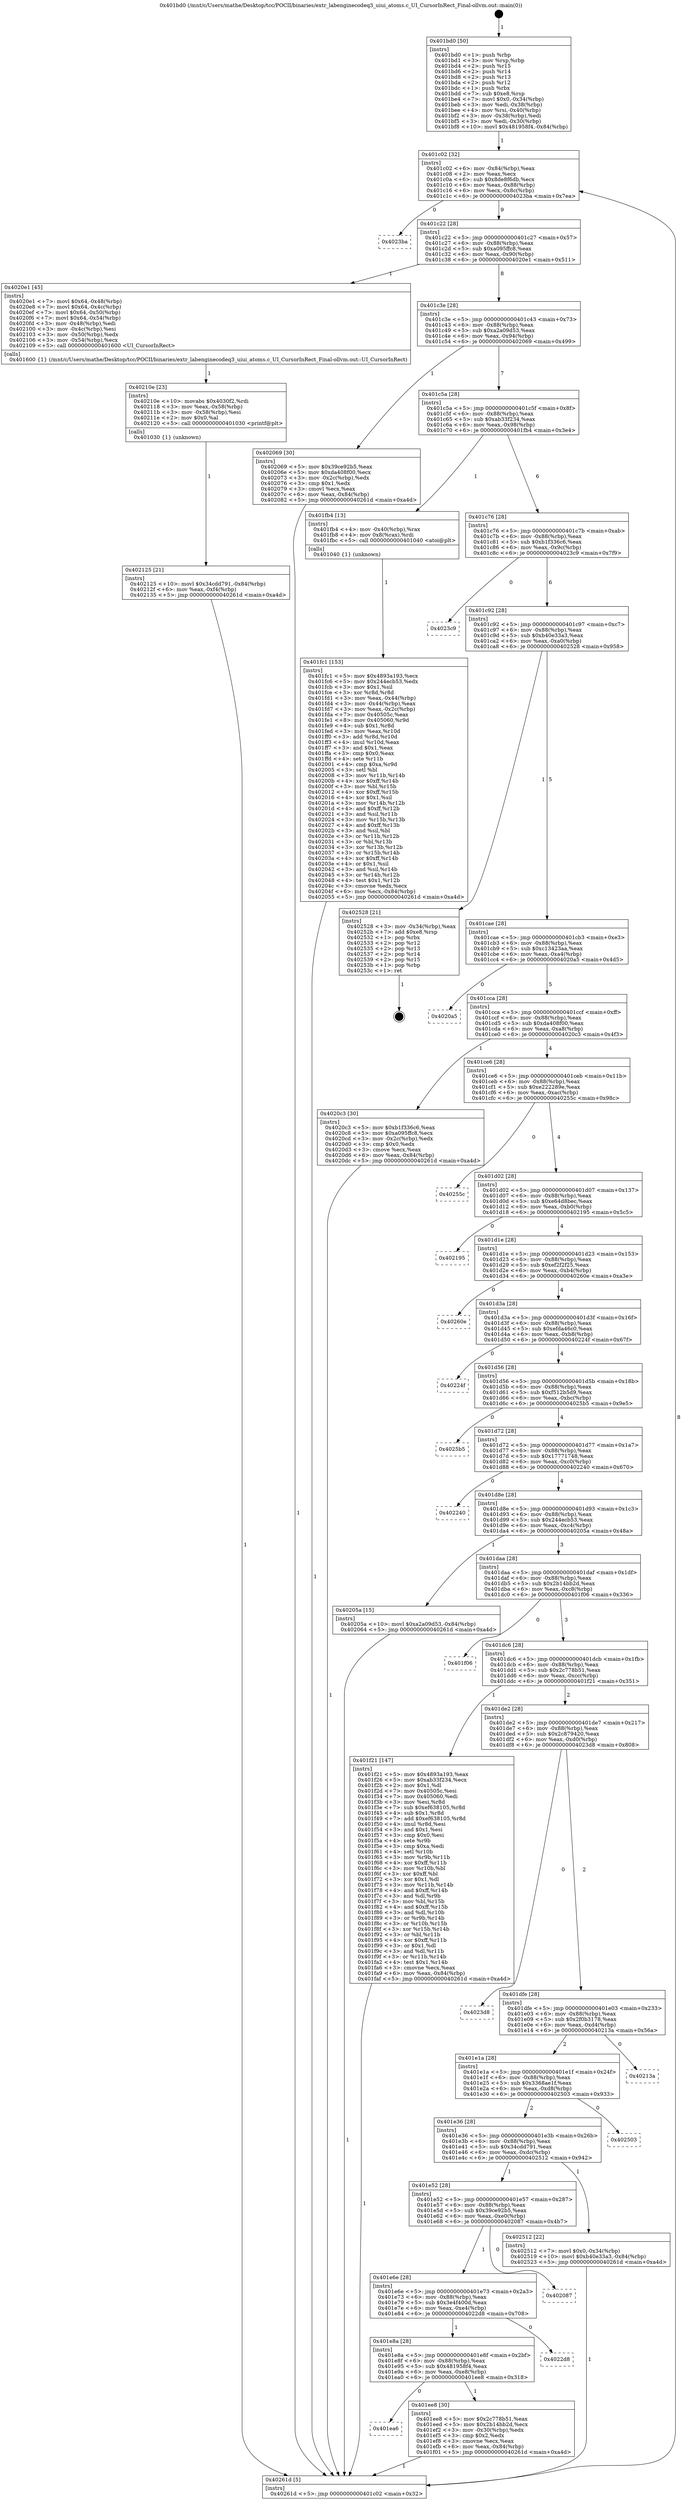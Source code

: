 digraph "0x401bd0" {
  label = "0x401bd0 (/mnt/c/Users/mathe/Desktop/tcc/POCII/binaries/extr_labenginecodeq3_uiui_atoms.c_UI_CursorInRect_Final-ollvm.out::main(0))"
  labelloc = "t"
  node[shape=record]

  Entry [label="",width=0.3,height=0.3,shape=circle,fillcolor=black,style=filled]
  "0x401c02" [label="{
     0x401c02 [32]\l
     | [instrs]\l
     &nbsp;&nbsp;0x401c02 \<+6\>: mov -0x84(%rbp),%eax\l
     &nbsp;&nbsp;0x401c08 \<+2\>: mov %eax,%ecx\l
     &nbsp;&nbsp;0x401c0a \<+6\>: sub $0x8de8f6db,%ecx\l
     &nbsp;&nbsp;0x401c10 \<+6\>: mov %eax,-0x88(%rbp)\l
     &nbsp;&nbsp;0x401c16 \<+6\>: mov %ecx,-0x8c(%rbp)\l
     &nbsp;&nbsp;0x401c1c \<+6\>: je 00000000004023ba \<main+0x7ea\>\l
  }"]
  "0x4023ba" [label="{
     0x4023ba\l
  }", style=dashed]
  "0x401c22" [label="{
     0x401c22 [28]\l
     | [instrs]\l
     &nbsp;&nbsp;0x401c22 \<+5\>: jmp 0000000000401c27 \<main+0x57\>\l
     &nbsp;&nbsp;0x401c27 \<+6\>: mov -0x88(%rbp),%eax\l
     &nbsp;&nbsp;0x401c2d \<+5\>: sub $0xa095ffc8,%eax\l
     &nbsp;&nbsp;0x401c32 \<+6\>: mov %eax,-0x90(%rbp)\l
     &nbsp;&nbsp;0x401c38 \<+6\>: je 00000000004020e1 \<main+0x511\>\l
  }"]
  Exit [label="",width=0.3,height=0.3,shape=circle,fillcolor=black,style=filled,peripheries=2]
  "0x4020e1" [label="{
     0x4020e1 [45]\l
     | [instrs]\l
     &nbsp;&nbsp;0x4020e1 \<+7\>: movl $0x64,-0x48(%rbp)\l
     &nbsp;&nbsp;0x4020e8 \<+7\>: movl $0x64,-0x4c(%rbp)\l
     &nbsp;&nbsp;0x4020ef \<+7\>: movl $0x64,-0x50(%rbp)\l
     &nbsp;&nbsp;0x4020f6 \<+7\>: movl $0x64,-0x54(%rbp)\l
     &nbsp;&nbsp;0x4020fd \<+3\>: mov -0x48(%rbp),%edi\l
     &nbsp;&nbsp;0x402100 \<+3\>: mov -0x4c(%rbp),%esi\l
     &nbsp;&nbsp;0x402103 \<+3\>: mov -0x50(%rbp),%edx\l
     &nbsp;&nbsp;0x402106 \<+3\>: mov -0x54(%rbp),%ecx\l
     &nbsp;&nbsp;0x402109 \<+5\>: call 0000000000401600 \<UI_CursorInRect\>\l
     | [calls]\l
     &nbsp;&nbsp;0x401600 \{1\} (/mnt/c/Users/mathe/Desktop/tcc/POCII/binaries/extr_labenginecodeq3_uiui_atoms.c_UI_CursorInRect_Final-ollvm.out::UI_CursorInRect)\l
  }"]
  "0x401c3e" [label="{
     0x401c3e [28]\l
     | [instrs]\l
     &nbsp;&nbsp;0x401c3e \<+5\>: jmp 0000000000401c43 \<main+0x73\>\l
     &nbsp;&nbsp;0x401c43 \<+6\>: mov -0x88(%rbp),%eax\l
     &nbsp;&nbsp;0x401c49 \<+5\>: sub $0xa2a09d53,%eax\l
     &nbsp;&nbsp;0x401c4e \<+6\>: mov %eax,-0x94(%rbp)\l
     &nbsp;&nbsp;0x401c54 \<+6\>: je 0000000000402069 \<main+0x499\>\l
  }"]
  "0x402125" [label="{
     0x402125 [21]\l
     | [instrs]\l
     &nbsp;&nbsp;0x402125 \<+10\>: movl $0x34cdd791,-0x84(%rbp)\l
     &nbsp;&nbsp;0x40212f \<+6\>: mov %eax,-0xf4(%rbp)\l
     &nbsp;&nbsp;0x402135 \<+5\>: jmp 000000000040261d \<main+0xa4d\>\l
  }"]
  "0x402069" [label="{
     0x402069 [30]\l
     | [instrs]\l
     &nbsp;&nbsp;0x402069 \<+5\>: mov $0x39ce92b5,%eax\l
     &nbsp;&nbsp;0x40206e \<+5\>: mov $0xda408f00,%ecx\l
     &nbsp;&nbsp;0x402073 \<+3\>: mov -0x2c(%rbp),%edx\l
     &nbsp;&nbsp;0x402076 \<+3\>: cmp $0x1,%edx\l
     &nbsp;&nbsp;0x402079 \<+3\>: cmovl %ecx,%eax\l
     &nbsp;&nbsp;0x40207c \<+6\>: mov %eax,-0x84(%rbp)\l
     &nbsp;&nbsp;0x402082 \<+5\>: jmp 000000000040261d \<main+0xa4d\>\l
  }"]
  "0x401c5a" [label="{
     0x401c5a [28]\l
     | [instrs]\l
     &nbsp;&nbsp;0x401c5a \<+5\>: jmp 0000000000401c5f \<main+0x8f\>\l
     &nbsp;&nbsp;0x401c5f \<+6\>: mov -0x88(%rbp),%eax\l
     &nbsp;&nbsp;0x401c65 \<+5\>: sub $0xab33f234,%eax\l
     &nbsp;&nbsp;0x401c6a \<+6\>: mov %eax,-0x98(%rbp)\l
     &nbsp;&nbsp;0x401c70 \<+6\>: je 0000000000401fb4 \<main+0x3e4\>\l
  }"]
  "0x40210e" [label="{
     0x40210e [23]\l
     | [instrs]\l
     &nbsp;&nbsp;0x40210e \<+10\>: movabs $0x4030f2,%rdi\l
     &nbsp;&nbsp;0x402118 \<+3\>: mov %eax,-0x58(%rbp)\l
     &nbsp;&nbsp;0x40211b \<+3\>: mov -0x58(%rbp),%esi\l
     &nbsp;&nbsp;0x40211e \<+2\>: mov $0x0,%al\l
     &nbsp;&nbsp;0x402120 \<+5\>: call 0000000000401030 \<printf@plt\>\l
     | [calls]\l
     &nbsp;&nbsp;0x401030 \{1\} (unknown)\l
  }"]
  "0x401fb4" [label="{
     0x401fb4 [13]\l
     | [instrs]\l
     &nbsp;&nbsp;0x401fb4 \<+4\>: mov -0x40(%rbp),%rax\l
     &nbsp;&nbsp;0x401fb8 \<+4\>: mov 0x8(%rax),%rdi\l
     &nbsp;&nbsp;0x401fbc \<+5\>: call 0000000000401040 \<atoi@plt\>\l
     | [calls]\l
     &nbsp;&nbsp;0x401040 \{1\} (unknown)\l
  }"]
  "0x401c76" [label="{
     0x401c76 [28]\l
     | [instrs]\l
     &nbsp;&nbsp;0x401c76 \<+5\>: jmp 0000000000401c7b \<main+0xab\>\l
     &nbsp;&nbsp;0x401c7b \<+6\>: mov -0x88(%rbp),%eax\l
     &nbsp;&nbsp;0x401c81 \<+5\>: sub $0xb1f336c6,%eax\l
     &nbsp;&nbsp;0x401c86 \<+6\>: mov %eax,-0x9c(%rbp)\l
     &nbsp;&nbsp;0x401c8c \<+6\>: je 00000000004023c9 \<main+0x7f9\>\l
  }"]
  "0x401fc1" [label="{
     0x401fc1 [153]\l
     | [instrs]\l
     &nbsp;&nbsp;0x401fc1 \<+5\>: mov $0x4893a193,%ecx\l
     &nbsp;&nbsp;0x401fc6 \<+5\>: mov $0x244ecb53,%edx\l
     &nbsp;&nbsp;0x401fcb \<+3\>: mov $0x1,%sil\l
     &nbsp;&nbsp;0x401fce \<+3\>: xor %r8d,%r8d\l
     &nbsp;&nbsp;0x401fd1 \<+3\>: mov %eax,-0x44(%rbp)\l
     &nbsp;&nbsp;0x401fd4 \<+3\>: mov -0x44(%rbp),%eax\l
     &nbsp;&nbsp;0x401fd7 \<+3\>: mov %eax,-0x2c(%rbp)\l
     &nbsp;&nbsp;0x401fda \<+7\>: mov 0x40505c,%eax\l
     &nbsp;&nbsp;0x401fe1 \<+8\>: mov 0x405060,%r9d\l
     &nbsp;&nbsp;0x401fe9 \<+4\>: sub $0x1,%r8d\l
     &nbsp;&nbsp;0x401fed \<+3\>: mov %eax,%r10d\l
     &nbsp;&nbsp;0x401ff0 \<+3\>: add %r8d,%r10d\l
     &nbsp;&nbsp;0x401ff3 \<+4\>: imul %r10d,%eax\l
     &nbsp;&nbsp;0x401ff7 \<+3\>: and $0x1,%eax\l
     &nbsp;&nbsp;0x401ffa \<+3\>: cmp $0x0,%eax\l
     &nbsp;&nbsp;0x401ffd \<+4\>: sete %r11b\l
     &nbsp;&nbsp;0x402001 \<+4\>: cmp $0xa,%r9d\l
     &nbsp;&nbsp;0x402005 \<+3\>: setl %bl\l
     &nbsp;&nbsp;0x402008 \<+3\>: mov %r11b,%r14b\l
     &nbsp;&nbsp;0x40200b \<+4\>: xor $0xff,%r14b\l
     &nbsp;&nbsp;0x40200f \<+3\>: mov %bl,%r15b\l
     &nbsp;&nbsp;0x402012 \<+4\>: xor $0xff,%r15b\l
     &nbsp;&nbsp;0x402016 \<+4\>: xor $0x1,%sil\l
     &nbsp;&nbsp;0x40201a \<+3\>: mov %r14b,%r12b\l
     &nbsp;&nbsp;0x40201d \<+4\>: and $0xff,%r12b\l
     &nbsp;&nbsp;0x402021 \<+3\>: and %sil,%r11b\l
     &nbsp;&nbsp;0x402024 \<+3\>: mov %r15b,%r13b\l
     &nbsp;&nbsp;0x402027 \<+4\>: and $0xff,%r13b\l
     &nbsp;&nbsp;0x40202b \<+3\>: and %sil,%bl\l
     &nbsp;&nbsp;0x40202e \<+3\>: or %r11b,%r12b\l
     &nbsp;&nbsp;0x402031 \<+3\>: or %bl,%r13b\l
     &nbsp;&nbsp;0x402034 \<+3\>: xor %r13b,%r12b\l
     &nbsp;&nbsp;0x402037 \<+3\>: or %r15b,%r14b\l
     &nbsp;&nbsp;0x40203a \<+4\>: xor $0xff,%r14b\l
     &nbsp;&nbsp;0x40203e \<+4\>: or $0x1,%sil\l
     &nbsp;&nbsp;0x402042 \<+3\>: and %sil,%r14b\l
     &nbsp;&nbsp;0x402045 \<+3\>: or %r14b,%r12b\l
     &nbsp;&nbsp;0x402048 \<+4\>: test $0x1,%r12b\l
     &nbsp;&nbsp;0x40204c \<+3\>: cmovne %edx,%ecx\l
     &nbsp;&nbsp;0x40204f \<+6\>: mov %ecx,-0x84(%rbp)\l
     &nbsp;&nbsp;0x402055 \<+5\>: jmp 000000000040261d \<main+0xa4d\>\l
  }"]
  "0x4023c9" [label="{
     0x4023c9\l
  }", style=dashed]
  "0x401c92" [label="{
     0x401c92 [28]\l
     | [instrs]\l
     &nbsp;&nbsp;0x401c92 \<+5\>: jmp 0000000000401c97 \<main+0xc7\>\l
     &nbsp;&nbsp;0x401c97 \<+6\>: mov -0x88(%rbp),%eax\l
     &nbsp;&nbsp;0x401c9d \<+5\>: sub $0xb40e33a3,%eax\l
     &nbsp;&nbsp;0x401ca2 \<+6\>: mov %eax,-0xa0(%rbp)\l
     &nbsp;&nbsp;0x401ca8 \<+6\>: je 0000000000402528 \<main+0x958\>\l
  }"]
  "0x401bd0" [label="{
     0x401bd0 [50]\l
     | [instrs]\l
     &nbsp;&nbsp;0x401bd0 \<+1\>: push %rbp\l
     &nbsp;&nbsp;0x401bd1 \<+3\>: mov %rsp,%rbp\l
     &nbsp;&nbsp;0x401bd4 \<+2\>: push %r15\l
     &nbsp;&nbsp;0x401bd6 \<+2\>: push %r14\l
     &nbsp;&nbsp;0x401bd8 \<+2\>: push %r13\l
     &nbsp;&nbsp;0x401bda \<+2\>: push %r12\l
     &nbsp;&nbsp;0x401bdc \<+1\>: push %rbx\l
     &nbsp;&nbsp;0x401bdd \<+7\>: sub $0xe8,%rsp\l
     &nbsp;&nbsp;0x401be4 \<+7\>: movl $0x0,-0x34(%rbp)\l
     &nbsp;&nbsp;0x401beb \<+3\>: mov %edi,-0x38(%rbp)\l
     &nbsp;&nbsp;0x401bee \<+4\>: mov %rsi,-0x40(%rbp)\l
     &nbsp;&nbsp;0x401bf2 \<+3\>: mov -0x38(%rbp),%edi\l
     &nbsp;&nbsp;0x401bf5 \<+3\>: mov %edi,-0x30(%rbp)\l
     &nbsp;&nbsp;0x401bf8 \<+10\>: movl $0x481958f4,-0x84(%rbp)\l
  }"]
  "0x402528" [label="{
     0x402528 [21]\l
     | [instrs]\l
     &nbsp;&nbsp;0x402528 \<+3\>: mov -0x34(%rbp),%eax\l
     &nbsp;&nbsp;0x40252b \<+7\>: add $0xe8,%rsp\l
     &nbsp;&nbsp;0x402532 \<+1\>: pop %rbx\l
     &nbsp;&nbsp;0x402533 \<+2\>: pop %r12\l
     &nbsp;&nbsp;0x402535 \<+2\>: pop %r13\l
     &nbsp;&nbsp;0x402537 \<+2\>: pop %r14\l
     &nbsp;&nbsp;0x402539 \<+2\>: pop %r15\l
     &nbsp;&nbsp;0x40253b \<+1\>: pop %rbp\l
     &nbsp;&nbsp;0x40253c \<+1\>: ret\l
  }"]
  "0x401cae" [label="{
     0x401cae [28]\l
     | [instrs]\l
     &nbsp;&nbsp;0x401cae \<+5\>: jmp 0000000000401cb3 \<main+0xe3\>\l
     &nbsp;&nbsp;0x401cb3 \<+6\>: mov -0x88(%rbp),%eax\l
     &nbsp;&nbsp;0x401cb9 \<+5\>: sub $0xc13423aa,%eax\l
     &nbsp;&nbsp;0x401cbe \<+6\>: mov %eax,-0xa4(%rbp)\l
     &nbsp;&nbsp;0x401cc4 \<+6\>: je 00000000004020a5 \<main+0x4d5\>\l
  }"]
  "0x40261d" [label="{
     0x40261d [5]\l
     | [instrs]\l
     &nbsp;&nbsp;0x40261d \<+5\>: jmp 0000000000401c02 \<main+0x32\>\l
  }"]
  "0x4020a5" [label="{
     0x4020a5\l
  }", style=dashed]
  "0x401cca" [label="{
     0x401cca [28]\l
     | [instrs]\l
     &nbsp;&nbsp;0x401cca \<+5\>: jmp 0000000000401ccf \<main+0xff\>\l
     &nbsp;&nbsp;0x401ccf \<+6\>: mov -0x88(%rbp),%eax\l
     &nbsp;&nbsp;0x401cd5 \<+5\>: sub $0xda408f00,%eax\l
     &nbsp;&nbsp;0x401cda \<+6\>: mov %eax,-0xa8(%rbp)\l
     &nbsp;&nbsp;0x401ce0 \<+6\>: je 00000000004020c3 \<main+0x4f3\>\l
  }"]
  "0x401ea6" [label="{
     0x401ea6\l
  }", style=dashed]
  "0x4020c3" [label="{
     0x4020c3 [30]\l
     | [instrs]\l
     &nbsp;&nbsp;0x4020c3 \<+5\>: mov $0xb1f336c6,%eax\l
     &nbsp;&nbsp;0x4020c8 \<+5\>: mov $0xa095ffc8,%ecx\l
     &nbsp;&nbsp;0x4020cd \<+3\>: mov -0x2c(%rbp),%edx\l
     &nbsp;&nbsp;0x4020d0 \<+3\>: cmp $0x0,%edx\l
     &nbsp;&nbsp;0x4020d3 \<+3\>: cmove %ecx,%eax\l
     &nbsp;&nbsp;0x4020d6 \<+6\>: mov %eax,-0x84(%rbp)\l
     &nbsp;&nbsp;0x4020dc \<+5\>: jmp 000000000040261d \<main+0xa4d\>\l
  }"]
  "0x401ce6" [label="{
     0x401ce6 [28]\l
     | [instrs]\l
     &nbsp;&nbsp;0x401ce6 \<+5\>: jmp 0000000000401ceb \<main+0x11b\>\l
     &nbsp;&nbsp;0x401ceb \<+6\>: mov -0x88(%rbp),%eax\l
     &nbsp;&nbsp;0x401cf1 \<+5\>: sub $0xe222289e,%eax\l
     &nbsp;&nbsp;0x401cf6 \<+6\>: mov %eax,-0xac(%rbp)\l
     &nbsp;&nbsp;0x401cfc \<+6\>: je 000000000040255c \<main+0x98c\>\l
  }"]
  "0x401ee8" [label="{
     0x401ee8 [30]\l
     | [instrs]\l
     &nbsp;&nbsp;0x401ee8 \<+5\>: mov $0x2c778b51,%eax\l
     &nbsp;&nbsp;0x401eed \<+5\>: mov $0x2b14bb2d,%ecx\l
     &nbsp;&nbsp;0x401ef2 \<+3\>: mov -0x30(%rbp),%edx\l
     &nbsp;&nbsp;0x401ef5 \<+3\>: cmp $0x2,%edx\l
     &nbsp;&nbsp;0x401ef8 \<+3\>: cmovne %ecx,%eax\l
     &nbsp;&nbsp;0x401efb \<+6\>: mov %eax,-0x84(%rbp)\l
     &nbsp;&nbsp;0x401f01 \<+5\>: jmp 000000000040261d \<main+0xa4d\>\l
  }"]
  "0x40255c" [label="{
     0x40255c\l
  }", style=dashed]
  "0x401d02" [label="{
     0x401d02 [28]\l
     | [instrs]\l
     &nbsp;&nbsp;0x401d02 \<+5\>: jmp 0000000000401d07 \<main+0x137\>\l
     &nbsp;&nbsp;0x401d07 \<+6\>: mov -0x88(%rbp),%eax\l
     &nbsp;&nbsp;0x401d0d \<+5\>: sub $0xe64d8bec,%eax\l
     &nbsp;&nbsp;0x401d12 \<+6\>: mov %eax,-0xb0(%rbp)\l
     &nbsp;&nbsp;0x401d18 \<+6\>: je 0000000000402195 \<main+0x5c5\>\l
  }"]
  "0x401e8a" [label="{
     0x401e8a [28]\l
     | [instrs]\l
     &nbsp;&nbsp;0x401e8a \<+5\>: jmp 0000000000401e8f \<main+0x2bf\>\l
     &nbsp;&nbsp;0x401e8f \<+6\>: mov -0x88(%rbp),%eax\l
     &nbsp;&nbsp;0x401e95 \<+5\>: sub $0x481958f4,%eax\l
     &nbsp;&nbsp;0x401e9a \<+6\>: mov %eax,-0xe8(%rbp)\l
     &nbsp;&nbsp;0x401ea0 \<+6\>: je 0000000000401ee8 \<main+0x318\>\l
  }"]
  "0x402195" [label="{
     0x402195\l
  }", style=dashed]
  "0x401d1e" [label="{
     0x401d1e [28]\l
     | [instrs]\l
     &nbsp;&nbsp;0x401d1e \<+5\>: jmp 0000000000401d23 \<main+0x153\>\l
     &nbsp;&nbsp;0x401d23 \<+6\>: mov -0x88(%rbp),%eax\l
     &nbsp;&nbsp;0x401d29 \<+5\>: sub $0xef2f2f25,%eax\l
     &nbsp;&nbsp;0x401d2e \<+6\>: mov %eax,-0xb4(%rbp)\l
     &nbsp;&nbsp;0x401d34 \<+6\>: je 000000000040260e \<main+0xa3e\>\l
  }"]
  "0x4022d8" [label="{
     0x4022d8\l
  }", style=dashed]
  "0x40260e" [label="{
     0x40260e\l
  }", style=dashed]
  "0x401d3a" [label="{
     0x401d3a [28]\l
     | [instrs]\l
     &nbsp;&nbsp;0x401d3a \<+5\>: jmp 0000000000401d3f \<main+0x16f\>\l
     &nbsp;&nbsp;0x401d3f \<+6\>: mov -0x88(%rbp),%eax\l
     &nbsp;&nbsp;0x401d45 \<+5\>: sub $0xefda46c0,%eax\l
     &nbsp;&nbsp;0x401d4a \<+6\>: mov %eax,-0xb8(%rbp)\l
     &nbsp;&nbsp;0x401d50 \<+6\>: je 000000000040224f \<main+0x67f\>\l
  }"]
  "0x401e6e" [label="{
     0x401e6e [28]\l
     | [instrs]\l
     &nbsp;&nbsp;0x401e6e \<+5\>: jmp 0000000000401e73 \<main+0x2a3\>\l
     &nbsp;&nbsp;0x401e73 \<+6\>: mov -0x88(%rbp),%eax\l
     &nbsp;&nbsp;0x401e79 \<+5\>: sub $0x3e4f400d,%eax\l
     &nbsp;&nbsp;0x401e7e \<+6\>: mov %eax,-0xe4(%rbp)\l
     &nbsp;&nbsp;0x401e84 \<+6\>: je 00000000004022d8 \<main+0x708\>\l
  }"]
  "0x40224f" [label="{
     0x40224f\l
  }", style=dashed]
  "0x401d56" [label="{
     0x401d56 [28]\l
     | [instrs]\l
     &nbsp;&nbsp;0x401d56 \<+5\>: jmp 0000000000401d5b \<main+0x18b\>\l
     &nbsp;&nbsp;0x401d5b \<+6\>: mov -0x88(%rbp),%eax\l
     &nbsp;&nbsp;0x401d61 \<+5\>: sub $0xf512b5d9,%eax\l
     &nbsp;&nbsp;0x401d66 \<+6\>: mov %eax,-0xbc(%rbp)\l
     &nbsp;&nbsp;0x401d6c \<+6\>: je 00000000004025b5 \<main+0x9e5\>\l
  }"]
  "0x402087" [label="{
     0x402087\l
  }", style=dashed]
  "0x4025b5" [label="{
     0x4025b5\l
  }", style=dashed]
  "0x401d72" [label="{
     0x401d72 [28]\l
     | [instrs]\l
     &nbsp;&nbsp;0x401d72 \<+5\>: jmp 0000000000401d77 \<main+0x1a7\>\l
     &nbsp;&nbsp;0x401d77 \<+6\>: mov -0x88(%rbp),%eax\l
     &nbsp;&nbsp;0x401d7d \<+5\>: sub $0x17771748,%eax\l
     &nbsp;&nbsp;0x401d82 \<+6\>: mov %eax,-0xc0(%rbp)\l
     &nbsp;&nbsp;0x401d88 \<+6\>: je 0000000000402240 \<main+0x670\>\l
  }"]
  "0x401e52" [label="{
     0x401e52 [28]\l
     | [instrs]\l
     &nbsp;&nbsp;0x401e52 \<+5\>: jmp 0000000000401e57 \<main+0x287\>\l
     &nbsp;&nbsp;0x401e57 \<+6\>: mov -0x88(%rbp),%eax\l
     &nbsp;&nbsp;0x401e5d \<+5\>: sub $0x39ce92b5,%eax\l
     &nbsp;&nbsp;0x401e62 \<+6\>: mov %eax,-0xe0(%rbp)\l
     &nbsp;&nbsp;0x401e68 \<+6\>: je 0000000000402087 \<main+0x4b7\>\l
  }"]
  "0x402240" [label="{
     0x402240\l
  }", style=dashed]
  "0x401d8e" [label="{
     0x401d8e [28]\l
     | [instrs]\l
     &nbsp;&nbsp;0x401d8e \<+5\>: jmp 0000000000401d93 \<main+0x1c3\>\l
     &nbsp;&nbsp;0x401d93 \<+6\>: mov -0x88(%rbp),%eax\l
     &nbsp;&nbsp;0x401d99 \<+5\>: sub $0x244ecb53,%eax\l
     &nbsp;&nbsp;0x401d9e \<+6\>: mov %eax,-0xc4(%rbp)\l
     &nbsp;&nbsp;0x401da4 \<+6\>: je 000000000040205a \<main+0x48a\>\l
  }"]
  "0x402512" [label="{
     0x402512 [22]\l
     | [instrs]\l
     &nbsp;&nbsp;0x402512 \<+7\>: movl $0x0,-0x34(%rbp)\l
     &nbsp;&nbsp;0x402519 \<+10\>: movl $0xb40e33a3,-0x84(%rbp)\l
     &nbsp;&nbsp;0x402523 \<+5\>: jmp 000000000040261d \<main+0xa4d\>\l
  }"]
  "0x40205a" [label="{
     0x40205a [15]\l
     | [instrs]\l
     &nbsp;&nbsp;0x40205a \<+10\>: movl $0xa2a09d53,-0x84(%rbp)\l
     &nbsp;&nbsp;0x402064 \<+5\>: jmp 000000000040261d \<main+0xa4d\>\l
  }"]
  "0x401daa" [label="{
     0x401daa [28]\l
     | [instrs]\l
     &nbsp;&nbsp;0x401daa \<+5\>: jmp 0000000000401daf \<main+0x1df\>\l
     &nbsp;&nbsp;0x401daf \<+6\>: mov -0x88(%rbp),%eax\l
     &nbsp;&nbsp;0x401db5 \<+5\>: sub $0x2b14bb2d,%eax\l
     &nbsp;&nbsp;0x401dba \<+6\>: mov %eax,-0xc8(%rbp)\l
     &nbsp;&nbsp;0x401dc0 \<+6\>: je 0000000000401f06 \<main+0x336\>\l
  }"]
  "0x401e36" [label="{
     0x401e36 [28]\l
     | [instrs]\l
     &nbsp;&nbsp;0x401e36 \<+5\>: jmp 0000000000401e3b \<main+0x26b\>\l
     &nbsp;&nbsp;0x401e3b \<+6\>: mov -0x88(%rbp),%eax\l
     &nbsp;&nbsp;0x401e41 \<+5\>: sub $0x34cdd791,%eax\l
     &nbsp;&nbsp;0x401e46 \<+6\>: mov %eax,-0xdc(%rbp)\l
     &nbsp;&nbsp;0x401e4c \<+6\>: je 0000000000402512 \<main+0x942\>\l
  }"]
  "0x401f06" [label="{
     0x401f06\l
  }", style=dashed]
  "0x401dc6" [label="{
     0x401dc6 [28]\l
     | [instrs]\l
     &nbsp;&nbsp;0x401dc6 \<+5\>: jmp 0000000000401dcb \<main+0x1fb\>\l
     &nbsp;&nbsp;0x401dcb \<+6\>: mov -0x88(%rbp),%eax\l
     &nbsp;&nbsp;0x401dd1 \<+5\>: sub $0x2c778b51,%eax\l
     &nbsp;&nbsp;0x401dd6 \<+6\>: mov %eax,-0xcc(%rbp)\l
     &nbsp;&nbsp;0x401ddc \<+6\>: je 0000000000401f21 \<main+0x351\>\l
  }"]
  "0x402503" [label="{
     0x402503\l
  }", style=dashed]
  "0x401f21" [label="{
     0x401f21 [147]\l
     | [instrs]\l
     &nbsp;&nbsp;0x401f21 \<+5\>: mov $0x4893a193,%eax\l
     &nbsp;&nbsp;0x401f26 \<+5\>: mov $0xab33f234,%ecx\l
     &nbsp;&nbsp;0x401f2b \<+2\>: mov $0x1,%dl\l
     &nbsp;&nbsp;0x401f2d \<+7\>: mov 0x40505c,%esi\l
     &nbsp;&nbsp;0x401f34 \<+7\>: mov 0x405060,%edi\l
     &nbsp;&nbsp;0x401f3b \<+3\>: mov %esi,%r8d\l
     &nbsp;&nbsp;0x401f3e \<+7\>: sub $0xef638105,%r8d\l
     &nbsp;&nbsp;0x401f45 \<+4\>: sub $0x1,%r8d\l
     &nbsp;&nbsp;0x401f49 \<+7\>: add $0xef638105,%r8d\l
     &nbsp;&nbsp;0x401f50 \<+4\>: imul %r8d,%esi\l
     &nbsp;&nbsp;0x401f54 \<+3\>: and $0x1,%esi\l
     &nbsp;&nbsp;0x401f57 \<+3\>: cmp $0x0,%esi\l
     &nbsp;&nbsp;0x401f5a \<+4\>: sete %r9b\l
     &nbsp;&nbsp;0x401f5e \<+3\>: cmp $0xa,%edi\l
     &nbsp;&nbsp;0x401f61 \<+4\>: setl %r10b\l
     &nbsp;&nbsp;0x401f65 \<+3\>: mov %r9b,%r11b\l
     &nbsp;&nbsp;0x401f68 \<+4\>: xor $0xff,%r11b\l
     &nbsp;&nbsp;0x401f6c \<+3\>: mov %r10b,%bl\l
     &nbsp;&nbsp;0x401f6f \<+3\>: xor $0xff,%bl\l
     &nbsp;&nbsp;0x401f72 \<+3\>: xor $0x1,%dl\l
     &nbsp;&nbsp;0x401f75 \<+3\>: mov %r11b,%r14b\l
     &nbsp;&nbsp;0x401f78 \<+4\>: and $0xff,%r14b\l
     &nbsp;&nbsp;0x401f7c \<+3\>: and %dl,%r9b\l
     &nbsp;&nbsp;0x401f7f \<+3\>: mov %bl,%r15b\l
     &nbsp;&nbsp;0x401f82 \<+4\>: and $0xff,%r15b\l
     &nbsp;&nbsp;0x401f86 \<+3\>: and %dl,%r10b\l
     &nbsp;&nbsp;0x401f89 \<+3\>: or %r9b,%r14b\l
     &nbsp;&nbsp;0x401f8c \<+3\>: or %r10b,%r15b\l
     &nbsp;&nbsp;0x401f8f \<+3\>: xor %r15b,%r14b\l
     &nbsp;&nbsp;0x401f92 \<+3\>: or %bl,%r11b\l
     &nbsp;&nbsp;0x401f95 \<+4\>: xor $0xff,%r11b\l
     &nbsp;&nbsp;0x401f99 \<+3\>: or $0x1,%dl\l
     &nbsp;&nbsp;0x401f9c \<+3\>: and %dl,%r11b\l
     &nbsp;&nbsp;0x401f9f \<+3\>: or %r11b,%r14b\l
     &nbsp;&nbsp;0x401fa2 \<+4\>: test $0x1,%r14b\l
     &nbsp;&nbsp;0x401fa6 \<+3\>: cmovne %ecx,%eax\l
     &nbsp;&nbsp;0x401fa9 \<+6\>: mov %eax,-0x84(%rbp)\l
     &nbsp;&nbsp;0x401faf \<+5\>: jmp 000000000040261d \<main+0xa4d\>\l
  }"]
  "0x401de2" [label="{
     0x401de2 [28]\l
     | [instrs]\l
     &nbsp;&nbsp;0x401de2 \<+5\>: jmp 0000000000401de7 \<main+0x217\>\l
     &nbsp;&nbsp;0x401de7 \<+6\>: mov -0x88(%rbp),%eax\l
     &nbsp;&nbsp;0x401ded \<+5\>: sub $0x2c879420,%eax\l
     &nbsp;&nbsp;0x401df2 \<+6\>: mov %eax,-0xd0(%rbp)\l
     &nbsp;&nbsp;0x401df8 \<+6\>: je 00000000004023d8 \<main+0x808\>\l
  }"]
  "0x401e1a" [label="{
     0x401e1a [28]\l
     | [instrs]\l
     &nbsp;&nbsp;0x401e1a \<+5\>: jmp 0000000000401e1f \<main+0x24f\>\l
     &nbsp;&nbsp;0x401e1f \<+6\>: mov -0x88(%rbp),%eax\l
     &nbsp;&nbsp;0x401e25 \<+5\>: sub $0x3368ae1f,%eax\l
     &nbsp;&nbsp;0x401e2a \<+6\>: mov %eax,-0xd8(%rbp)\l
     &nbsp;&nbsp;0x401e30 \<+6\>: je 0000000000402503 \<main+0x933\>\l
  }"]
  "0x4023d8" [label="{
     0x4023d8\l
  }", style=dashed]
  "0x401dfe" [label="{
     0x401dfe [28]\l
     | [instrs]\l
     &nbsp;&nbsp;0x401dfe \<+5\>: jmp 0000000000401e03 \<main+0x233\>\l
     &nbsp;&nbsp;0x401e03 \<+6\>: mov -0x88(%rbp),%eax\l
     &nbsp;&nbsp;0x401e09 \<+5\>: sub $0x2f0b3178,%eax\l
     &nbsp;&nbsp;0x401e0e \<+6\>: mov %eax,-0xd4(%rbp)\l
     &nbsp;&nbsp;0x401e14 \<+6\>: je 000000000040213a \<main+0x56a\>\l
  }"]
  "0x40213a" [label="{
     0x40213a\l
  }", style=dashed]
  Entry -> "0x401bd0" [label=" 1"]
  "0x401c02" -> "0x4023ba" [label=" 0"]
  "0x401c02" -> "0x401c22" [label=" 9"]
  "0x402528" -> Exit [label=" 1"]
  "0x401c22" -> "0x4020e1" [label=" 1"]
  "0x401c22" -> "0x401c3e" [label=" 8"]
  "0x402512" -> "0x40261d" [label=" 1"]
  "0x401c3e" -> "0x402069" [label=" 1"]
  "0x401c3e" -> "0x401c5a" [label=" 7"]
  "0x402125" -> "0x40261d" [label=" 1"]
  "0x401c5a" -> "0x401fb4" [label=" 1"]
  "0x401c5a" -> "0x401c76" [label=" 6"]
  "0x40210e" -> "0x402125" [label=" 1"]
  "0x401c76" -> "0x4023c9" [label=" 0"]
  "0x401c76" -> "0x401c92" [label=" 6"]
  "0x4020e1" -> "0x40210e" [label=" 1"]
  "0x401c92" -> "0x402528" [label=" 1"]
  "0x401c92" -> "0x401cae" [label=" 5"]
  "0x4020c3" -> "0x40261d" [label=" 1"]
  "0x401cae" -> "0x4020a5" [label=" 0"]
  "0x401cae" -> "0x401cca" [label=" 5"]
  "0x402069" -> "0x40261d" [label=" 1"]
  "0x401cca" -> "0x4020c3" [label=" 1"]
  "0x401cca" -> "0x401ce6" [label=" 4"]
  "0x40205a" -> "0x40261d" [label=" 1"]
  "0x401ce6" -> "0x40255c" [label=" 0"]
  "0x401ce6" -> "0x401d02" [label=" 4"]
  "0x401fc1" -> "0x40261d" [label=" 1"]
  "0x401d02" -> "0x402195" [label=" 0"]
  "0x401d02" -> "0x401d1e" [label=" 4"]
  "0x401f21" -> "0x40261d" [label=" 1"]
  "0x401d1e" -> "0x40260e" [label=" 0"]
  "0x401d1e" -> "0x401d3a" [label=" 4"]
  "0x40261d" -> "0x401c02" [label=" 8"]
  "0x401d3a" -> "0x40224f" [label=" 0"]
  "0x401d3a" -> "0x401d56" [label=" 4"]
  "0x401ee8" -> "0x40261d" [label=" 1"]
  "0x401d56" -> "0x4025b5" [label=" 0"]
  "0x401d56" -> "0x401d72" [label=" 4"]
  "0x401e8a" -> "0x401ea6" [label=" 0"]
  "0x401d72" -> "0x402240" [label=" 0"]
  "0x401d72" -> "0x401d8e" [label=" 4"]
  "0x401fb4" -> "0x401fc1" [label=" 1"]
  "0x401d8e" -> "0x40205a" [label=" 1"]
  "0x401d8e" -> "0x401daa" [label=" 3"]
  "0x401e6e" -> "0x401e8a" [label=" 1"]
  "0x401daa" -> "0x401f06" [label=" 0"]
  "0x401daa" -> "0x401dc6" [label=" 3"]
  "0x401bd0" -> "0x401c02" [label=" 1"]
  "0x401dc6" -> "0x401f21" [label=" 1"]
  "0x401dc6" -> "0x401de2" [label=" 2"]
  "0x401e52" -> "0x401e6e" [label=" 1"]
  "0x401de2" -> "0x4023d8" [label=" 0"]
  "0x401de2" -> "0x401dfe" [label=" 2"]
  "0x401e8a" -> "0x401ee8" [label=" 1"]
  "0x401dfe" -> "0x40213a" [label=" 0"]
  "0x401dfe" -> "0x401e1a" [label=" 2"]
  "0x401e52" -> "0x402087" [label=" 0"]
  "0x401e1a" -> "0x402503" [label=" 0"]
  "0x401e1a" -> "0x401e36" [label=" 2"]
  "0x401e6e" -> "0x4022d8" [label=" 0"]
  "0x401e36" -> "0x402512" [label=" 1"]
  "0x401e36" -> "0x401e52" [label=" 1"]
}
